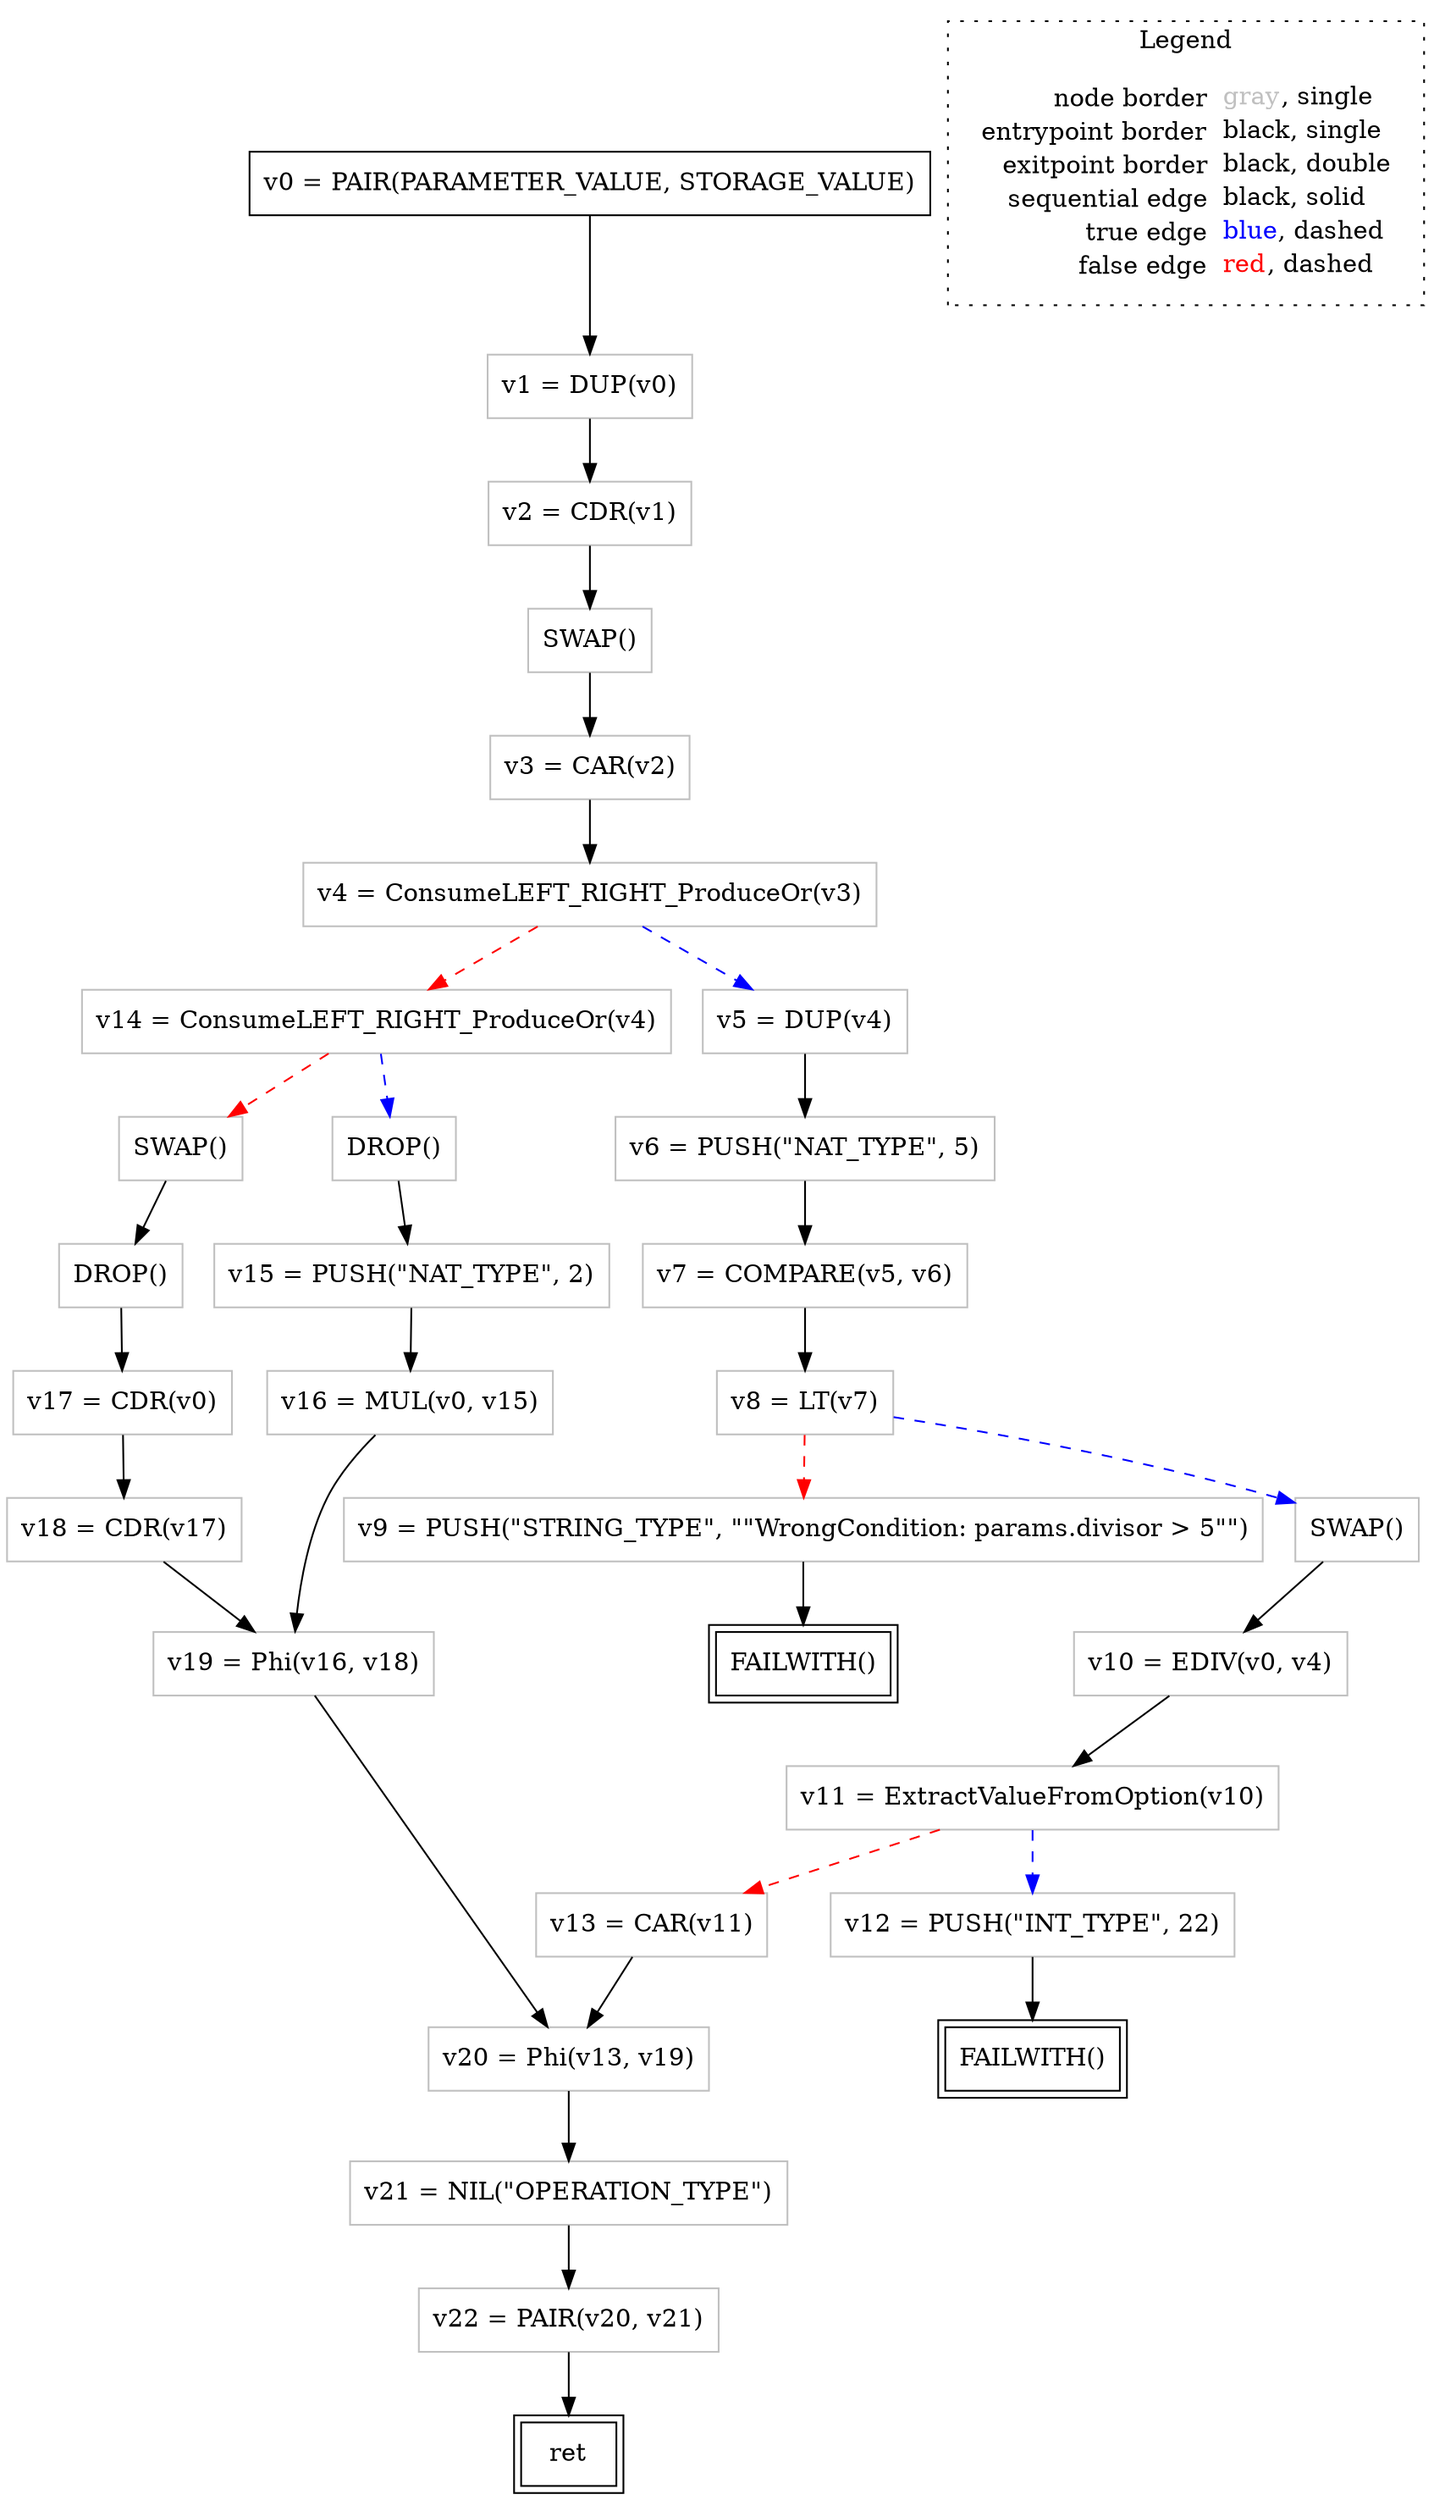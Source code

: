 digraph {
	"node0" [shape="rect",color="black",label=<v0 = PAIR(PARAMETER_VALUE, STORAGE_VALUE)>];
	"node1" [shape="rect",color="gray",label=<v19 = Phi(v16, v18)>];
	"node2" [shape="rect",color="gray",label=<v1 = DUP(v0)>];
	"node3" [shape="rect",color="gray",label=<v21 = NIL(&quot;OPERATION_TYPE&quot;)>];
	"node4" [shape="rect",color="gray",label=<v17 = CDR(v0)>];
	"node5" [shape="rect",color="gray",label=<v22 = PAIR(v20, v21)>];
	"node6" [shape="rect",color="gray",label=<SWAP()>];
	"node7" [shape="rect",color="gray",label=<v13 = CAR(v11)>];
	"node8" [shape="rect",color="gray",label=<v3 = CAR(v2)>];
	"node9" [shape="rect",color="gray",label=<v12 = PUSH(&quot;INT_TYPE&quot;, 22)>];
	"node10" [shape="rect",color="gray",label=<v6 = PUSH(&quot;NAT_TYPE&quot;, 5)>];
	"node11" [shape="rect",color="black",peripheries="2",label=<ret>];
	"node12" [shape="rect",color="gray",label=<v9 = PUSH(&quot;STRING_TYPE&quot;, &quot;&quot;WrongCondition: params.divisor &gt; 5&quot;&quot;)>];
	"node13" [shape="rect",color="gray",label=<v14 = ConsumeLEFT_RIGHT_ProduceOr(v4)>];
	"node14" [shape="rect",color="gray",label=<v16 = MUL(v0, v15)>];
	"node15" [shape="rect",color="gray",label=<v15 = PUSH(&quot;NAT_TYPE&quot;, 2)>];
	"node16" [shape="rect",color="gray",label=<SWAP()>];
	"node17" [shape="rect",color="gray",label=<DROP()>];
	"node18" [shape="rect",color="gray",label=<v7 = COMPARE(v5, v6)>];
	"node19" [shape="rect",color="gray",label=<v11 = ExtractValueFromOption(v10)>];
	"node20" [shape="rect",color="gray",label=<v10 = EDIV(v0, v4)>];
	"node21" [shape="rect",color="gray",label=<v8 = LT(v7)>];
	"node22" [shape="rect",color="black",peripheries="2",label=<FAILWITH()>];
	"node23" [shape="rect",color="gray",label=<SWAP()>];
	"node24" [shape="rect",color="gray",label=<v4 = ConsumeLEFT_RIGHT_ProduceOr(v3)>];
	"node25" [shape="rect",color="gray",label=<v18 = CDR(v17)>];
	"node26" [shape="rect",color="gray",label=<v5 = DUP(v4)>];
	"node27" [shape="rect",color="black",peripheries="2",label=<FAILWITH()>];
	"node28" [shape="rect",color="gray",label=<v2 = CDR(v1)>];
	"node29" [shape="rect",color="gray",label=<DROP()>];
	"node30" [shape="rect",color="gray",label=<v20 = Phi(v13, v19)>];
	"node1" -> "node30" [color="black"];
	"node2" -> "node28" [color="black"];
	"node3" -> "node5" [color="black"];
	"node4" -> "node25" [color="black"];
	"node5" -> "node11" [color="black"];
	"node0" -> "node2" [color="black"];
	"node6" -> "node29" [color="black"];
	"node7" -> "node30" [color="black"];
	"node8" -> "node24" [color="black"];
	"node9" -> "node27" [color="black"];
	"node10" -> "node18" [color="black"];
	"node12" -> "node22" [color="black"];
	"node13" -> "node6" [color="red",style="dashed"];
	"node13" -> "node17" [color="blue",style="dashed"];
	"node14" -> "node1" [color="black"];
	"node15" -> "node14" [color="black"];
	"node16" -> "node20" [color="black"];
	"node17" -> "node15" [color="black"];
	"node18" -> "node21" [color="black"];
	"node19" -> "node9" [color="blue",style="dashed"];
	"node19" -> "node7" [color="red",style="dashed"];
	"node20" -> "node19" [color="black"];
	"node21" -> "node12" [color="red",style="dashed"];
	"node21" -> "node16" [color="blue",style="dashed"];
	"node23" -> "node8" [color="black"];
	"node24" -> "node13" [color="red",style="dashed"];
	"node24" -> "node26" [color="blue",style="dashed"];
	"node25" -> "node1" [color="black"];
	"node26" -> "node10" [color="black"];
	"node28" -> "node23" [color="black"];
	"node29" -> "node4" [color="black"];
	"node30" -> "node3" [color="black"];
subgraph cluster_legend {
	label="Legend";
	style=dotted;
	node [shape=plaintext];
	"legend" [label=<<table border="0" cellpadding="2" cellspacing="0" cellborder="0"><tr><td align="right">node border&nbsp;</td><td align="left"><font color="gray">gray</font>, single</td></tr><tr><td align="right">entrypoint border&nbsp;</td><td align="left"><font color="black">black</font>, single</td></tr><tr><td align="right">exitpoint border&nbsp;</td><td align="left"><font color="black">black</font>, double</td></tr><tr><td align="right">sequential edge&nbsp;</td><td align="left"><font color="black">black</font>, solid</td></tr><tr><td align="right">true edge&nbsp;</td><td align="left"><font color="blue">blue</font>, dashed</td></tr><tr><td align="right">false edge&nbsp;</td><td align="left"><font color="red">red</font>, dashed</td></tr></table>>];
}

}
